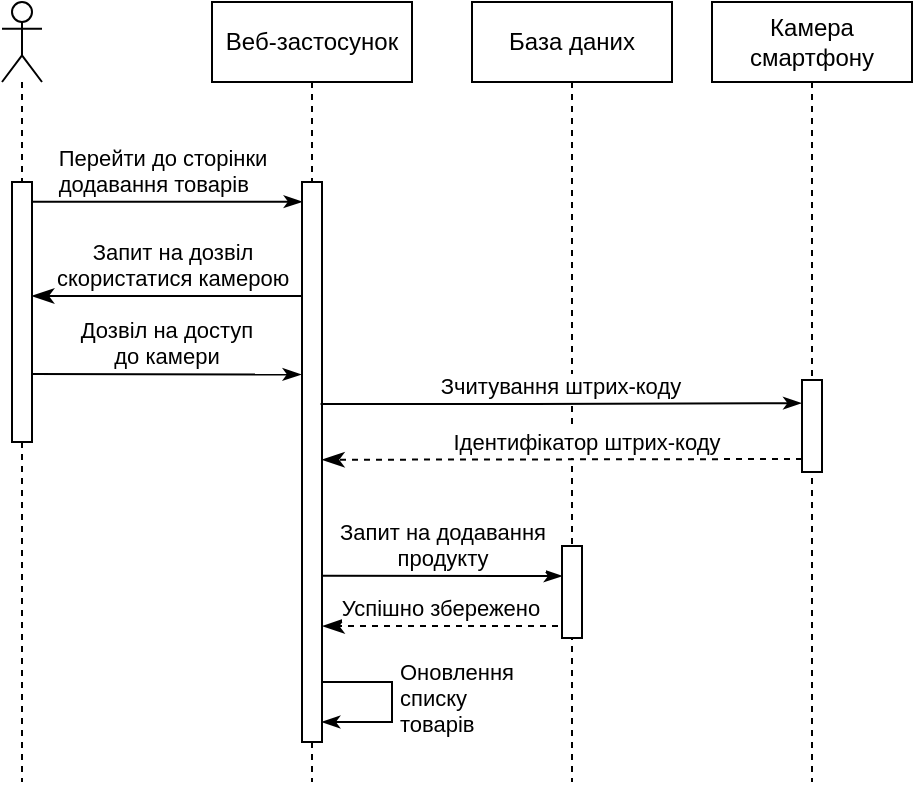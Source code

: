 <mxfile version="12.3.9" type="device" pages="1"><diagram id="11mvGvtaKFrbVYMu2Vqn" name="Page-1"><mxGraphModel dx="2249" dy="745" grid="1" gridSize="10" guides="1" tooltips="1" connect="1" arrows="1" fold="1" page="1" pageScale="1" pageWidth="827" pageHeight="1169" math="0" shadow="0"><root><mxCell id="0"/><mxCell id="1" parent="0"/><mxCell id="BQjHS3zT5pgYZVOOXINB-30" value="Оновлення &lt;br&gt;списку &lt;br&gt;товарів" style="edgeStyle=orthogonalEdgeStyle;html=1;align=left;spacingLeft=2;endArrow=classicThin;rounded=0;endFill=1;strokeWidth=1;" parent="1" edge="1"><mxGeometry relative="1" as="geometry"><mxPoint x="100" y="410" as="sourcePoint"/><Array as="points"><mxPoint x="140" y="410"/><mxPoint x="140" y="430"/><mxPoint x="105" y="430"/></Array><mxPoint x="105" y="430" as="targetPoint"/></mxGeometry></mxCell><mxCell id="BQjHS3zT5pgYZVOOXINB-19" value="&lt;div style=&quot;text-align: left&quot;&gt;Перейти до сторінки &lt;br&gt;додавання товарів&lt;/div&gt;" style="html=1;verticalAlign=bottom;endArrow=classicThin;entryX=0.45;entryY=0.256;entryDx=0;entryDy=0;entryPerimeter=0;endFill=1;" parent="1" source="BQjHS3zT5pgYZVOOXINB-16" target="BQjHS3zT5pgYZVOOXINB-2" edge="1"><mxGeometry width="80" relative="1" as="geometry"><mxPoint x="10" y="170" as="sourcePoint"/><mxPoint x="90" y="170" as="targetPoint"/></mxGeometry></mxCell><mxCell id="BQjHS3zT5pgYZVOOXINB-2" value="Веб-застосунок" style="shape=umlLifeline;perimeter=lifelinePerimeter;whiteSpace=wrap;html=1;container=1;collapsible=0;recursiveResize=0;outlineConnect=0;" parent="1" vertex="1"><mxGeometry x="50" y="70" width="100" height="390" as="geometry"/></mxCell><mxCell id="BQjHS3zT5pgYZVOOXINB-6" value="" style="html=1;points=[];perimeter=orthogonalPerimeter;" parent="BQjHS3zT5pgYZVOOXINB-2" vertex="1"><mxGeometry x="45" y="90" width="10" height="280" as="geometry"/></mxCell><mxCell id="BQjHS3zT5pgYZVOOXINB-5" value="Камера смартфону" style="shape=umlLifeline;perimeter=lifelinePerimeter;whiteSpace=wrap;html=1;container=1;collapsible=0;recursiveResize=0;outlineConnect=0;" parent="1" vertex="1"><mxGeometry x="300" y="70" width="100" height="390" as="geometry"/></mxCell><mxCell id="BQjHS3zT5pgYZVOOXINB-31" value="" style="html=1;points=[];perimeter=orthogonalPerimeter;" parent="BQjHS3zT5pgYZVOOXINB-5" vertex="1"><mxGeometry x="45" y="189" width="10" height="46" as="geometry"/></mxCell><mxCell id="BQjHS3zT5pgYZVOOXINB-8" value="База даних" style="shape=umlLifeline;perimeter=lifelinePerimeter;whiteSpace=wrap;html=1;container=1;collapsible=0;recursiveResize=0;outlineConnect=0;" parent="1" vertex="1"><mxGeometry x="180" y="70" width="100" height="390" as="geometry"/></mxCell><mxCell id="BQjHS3zT5pgYZVOOXINB-12" value="" style="html=1;points=[];perimeter=orthogonalPerimeter;" parent="BQjHS3zT5pgYZVOOXINB-8" vertex="1"><mxGeometry x="45" y="272" width="10" height="46" as="geometry"/></mxCell><mxCell id="BQjHS3zT5pgYZVOOXINB-13" value="Запит на додавання&lt;br&gt;продукту" style="html=1;verticalAlign=bottom;endArrow=classicThin;entryX=0;entryY=0.326;entryDx=0;entryDy=0;entryPerimeter=0;exitX=1.015;exitY=0.703;exitDx=0;exitDy=0;exitPerimeter=0;endFill=1;" parent="1" source="BQjHS3zT5pgYZVOOXINB-6" target="BQjHS3zT5pgYZVOOXINB-12" edge="1"><mxGeometry relative="1" as="geometry"><mxPoint x="106.41" y="357.06" as="sourcePoint"/></mxGeometry></mxCell><mxCell id="BQjHS3zT5pgYZVOOXINB-14" value="Успішно збережено" style="html=1;verticalAlign=bottom;endArrow=classicThin;dashed=1;endSize=8;exitX=-0.2;exitY=0.87;exitDx=0;exitDy=0;exitPerimeter=0;entryX=1.022;entryY=0.793;entryDx=0;entryDy=0;entryPerimeter=0;endFill=1;" parent="1" source="BQjHS3zT5pgYZVOOXINB-12" target="BQjHS3zT5pgYZVOOXINB-6" edge="1"><mxGeometry relative="1" as="geometry"><mxPoint x="110" y="382" as="targetPoint"/></mxGeometry></mxCell><mxCell id="BQjHS3zT5pgYZVOOXINB-16" value="" style="shape=umlLifeline;participant=umlActor;perimeter=lifelinePerimeter;whiteSpace=wrap;html=1;container=1;collapsible=0;recursiveResize=0;verticalAlign=top;spacingTop=36;labelBackgroundColor=#ffffff;outlineConnect=0;" parent="1" vertex="1"><mxGeometry x="-55" y="70" width="20" height="390" as="geometry"/></mxCell><mxCell id="BQjHS3zT5pgYZVOOXINB-32" value="" style="html=1;points=[];perimeter=orthogonalPerimeter;" parent="BQjHS3zT5pgYZVOOXINB-16" vertex="1"><mxGeometry x="5" y="90" width="10" height="130" as="geometry"/></mxCell><mxCell id="z3Hlnlf97GmsjzYoZBSD-4" value="Зчитування штрих-коду" style="html=1;verticalAlign=bottom;endArrow=classicThin;exitX=0.929;exitY=0.375;exitDx=0;exitDy=0;exitPerimeter=0;entryX=-0.028;entryY=0.121;entryDx=0;entryDy=0;entryPerimeter=0;endFill=1;" parent="1" edge="1"><mxGeometry relative="1" as="geometry"><mxPoint x="104.29" y="271" as="sourcePoint"/><mxPoint x="344.72" y="270.566" as="targetPoint"/><Array as="points"><mxPoint x="200" y="271"/></Array></mxGeometry></mxCell><mxCell id="z3Hlnlf97GmsjzYoZBSD-5" value="" style="html=1;verticalAlign=bottom;endArrow=classicThin;dashed=1;endSize=8;exitX=0;exitY=0.95;entryX=1.015;entryY=0.496;entryDx=0;entryDy=0;entryPerimeter=0;endFill=1;" parent="1" target="BQjHS3zT5pgYZVOOXINB-6" edge="1"><mxGeometry relative="1" as="geometry"><mxPoint x="110" y="299" as="targetPoint"/><mxPoint x="345" y="298.5" as="sourcePoint"/></mxGeometry></mxCell><mxCell id="z3Hlnlf97GmsjzYoZBSD-9" value="&lt;font style=&quot;font-size: 11px&quot;&gt;Ідентифікатор штрих-коду&lt;/font&gt;" style="text;html=1;align=center;verticalAlign=middle;resizable=0;points=[];;labelBackgroundColor=#ffffff;" parent="z3Hlnlf97GmsjzYoZBSD-5" vertex="1" connectable="0"><mxGeometry x="-0.205" y="-4" relative="1" as="geometry"><mxPoint x="-12.5" y="-4.5" as="offset"/></mxGeometry></mxCell><mxCell id="z3Hlnlf97GmsjzYoZBSD-6" value="Запит на дозвіл&lt;br&gt;скористатися камерою" style="html=1;verticalAlign=bottom;endArrow=classicThin;endSize=8;exitX=0;exitY=0.95;endFill=1;" parent="1" edge="1"><mxGeometry x="-0.037" relative="1" as="geometry"><mxPoint x="-40" y="217" as="targetPoint"/><mxPoint x="95" y="217" as="sourcePoint"/><mxPoint as="offset"/></mxGeometry></mxCell><mxCell id="z3Hlnlf97GmsjzYoZBSD-7" value="Дозвіл на доступ &lt;br&gt;до камери" style="html=1;verticalAlign=bottom;endArrow=classicThin;entryX=-0.055;entryY=0.308;entryDx=0;entryDy=0;entryPerimeter=0;endFill=1;" parent="1" edge="1"><mxGeometry width="80" relative="1" as="geometry"><mxPoint x="-40" y="256" as="sourcePoint"/><mxPoint x="94.45" y="256.24" as="targetPoint"/></mxGeometry></mxCell></root></mxGraphModel></diagram></mxfile>
